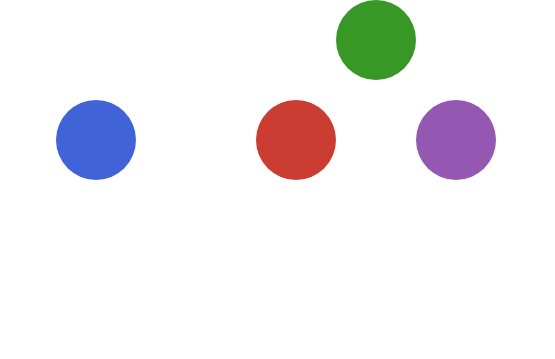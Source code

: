 <mxfile version="14.9.8" type="device"><diagram id="0I2PGrxbSJygZGFZQGyu" name="Page-1"><mxGraphModel dx="668" dy="667" grid="1" gridSize="10" guides="1" tooltips="1" connect="1" arrows="1" fold="1" page="1" pageScale="1" pageWidth="850" pageHeight="1100" math="0" shadow="0"><root><mxCell id="0"/><mxCell id="1" parent="0"/><mxCell id="NSLeDqDeks24uiwK70AS-1" value="" style="endArrow=classic;html=1;strokeColor=#FFFFFF;" parent="1" edge="1"><mxGeometry width="50" height="50" relative="1" as="geometry"><mxPoint x="260" y="360" as="sourcePoint"/><mxPoint x="520" y="360" as="targetPoint"/></mxGeometry></mxCell><mxCell id="NSLeDqDeks24uiwK70AS-2" value="" style="ellipse;whiteSpace=wrap;html=1;aspect=fixed;strokeColor=none;fillColor=#4063D8;" parent="1" vertex="1"><mxGeometry x="280" y="240" width="40" height="40" as="geometry"/></mxCell><mxCell id="NSLeDqDeks24uiwK70AS-3" value="" style="ellipse;whiteSpace=wrap;html=1;aspect=fixed;strokeColor=none;fillColor=#CB3C33;" parent="1" vertex="1"><mxGeometry x="380" y="240" width="40" height="40" as="geometry"/></mxCell><mxCell id="NSLeDqDeks24uiwK70AS-4" value="" style="ellipse;whiteSpace=wrap;html=1;aspect=fixed;strokeColor=none;fillColor=#389826;" parent="1" vertex="1"><mxGeometry x="420" y="190" width="40" height="40" as="geometry"/></mxCell><mxCell id="NSLeDqDeks24uiwK70AS-5" value="" style="ellipse;whiteSpace=wrap;html=1;aspect=fixed;strokeColor=none;fillColor=#9558B2;" parent="1" vertex="1"><mxGeometry x="460" y="240" width="40" height="40" as="geometry"/></mxCell><mxCell id="NSLeDqDeks24uiwK70AS-6" value="" style="endArrow=none;dashed=1;html=1;dashPattern=1 3;strokeWidth=2;entryX=0.5;entryY=1;entryDx=0;entryDy=0;strokeColor=#FFFFFF;" parent="1" target="NSLeDqDeks24uiwK70AS-2" edge="1"><mxGeometry width="50" height="50" relative="1" as="geometry"><mxPoint x="300" y="360" as="sourcePoint"/><mxPoint x="450" y="290" as="targetPoint"/></mxGeometry></mxCell><mxCell id="NSLeDqDeks24uiwK70AS-7" value="" style="endArrow=none;dashed=1;html=1;dashPattern=1 3;strokeWidth=2;entryX=0.5;entryY=1;entryDx=0;entryDy=0;strokeColor=#FFFFFF;" parent="1" target="NSLeDqDeks24uiwK70AS-3" edge="1"><mxGeometry width="50" height="50" relative="1" as="geometry"><mxPoint x="400" y="360" as="sourcePoint"/><mxPoint x="450" y="290" as="targetPoint"/></mxGeometry></mxCell><mxCell id="NSLeDqDeks24uiwK70AS-8" value="" style="endArrow=none;dashed=1;html=1;dashPattern=1 3;strokeWidth=2;entryX=0.5;entryY=1;entryDx=0;entryDy=0;strokeColor=#FFFFFF;" parent="1" edge="1"><mxGeometry width="50" height="50" relative="1" as="geometry"><mxPoint x="479.5" y="360" as="sourcePoint"/><mxPoint x="479.5" y="280" as="targetPoint"/></mxGeometry></mxCell><mxCell id="NSLeDqDeks24uiwK70AS-9" value="" style="endArrow=none;dashed=1;html=1;dashPattern=1 3;strokeWidth=2;entryX=0.5;entryY=1;entryDx=0;entryDy=0;strokeColor=#FFFFFF;" parent="1" target="NSLeDqDeks24uiwK70AS-4" edge="1"><mxGeometry width="50" height="50" relative="1" as="geometry"><mxPoint x="439.5" y="360" as="sourcePoint"/><mxPoint x="440" y="240" as="targetPoint"/></mxGeometry></mxCell></root></mxGraphModel></diagram></mxfile>